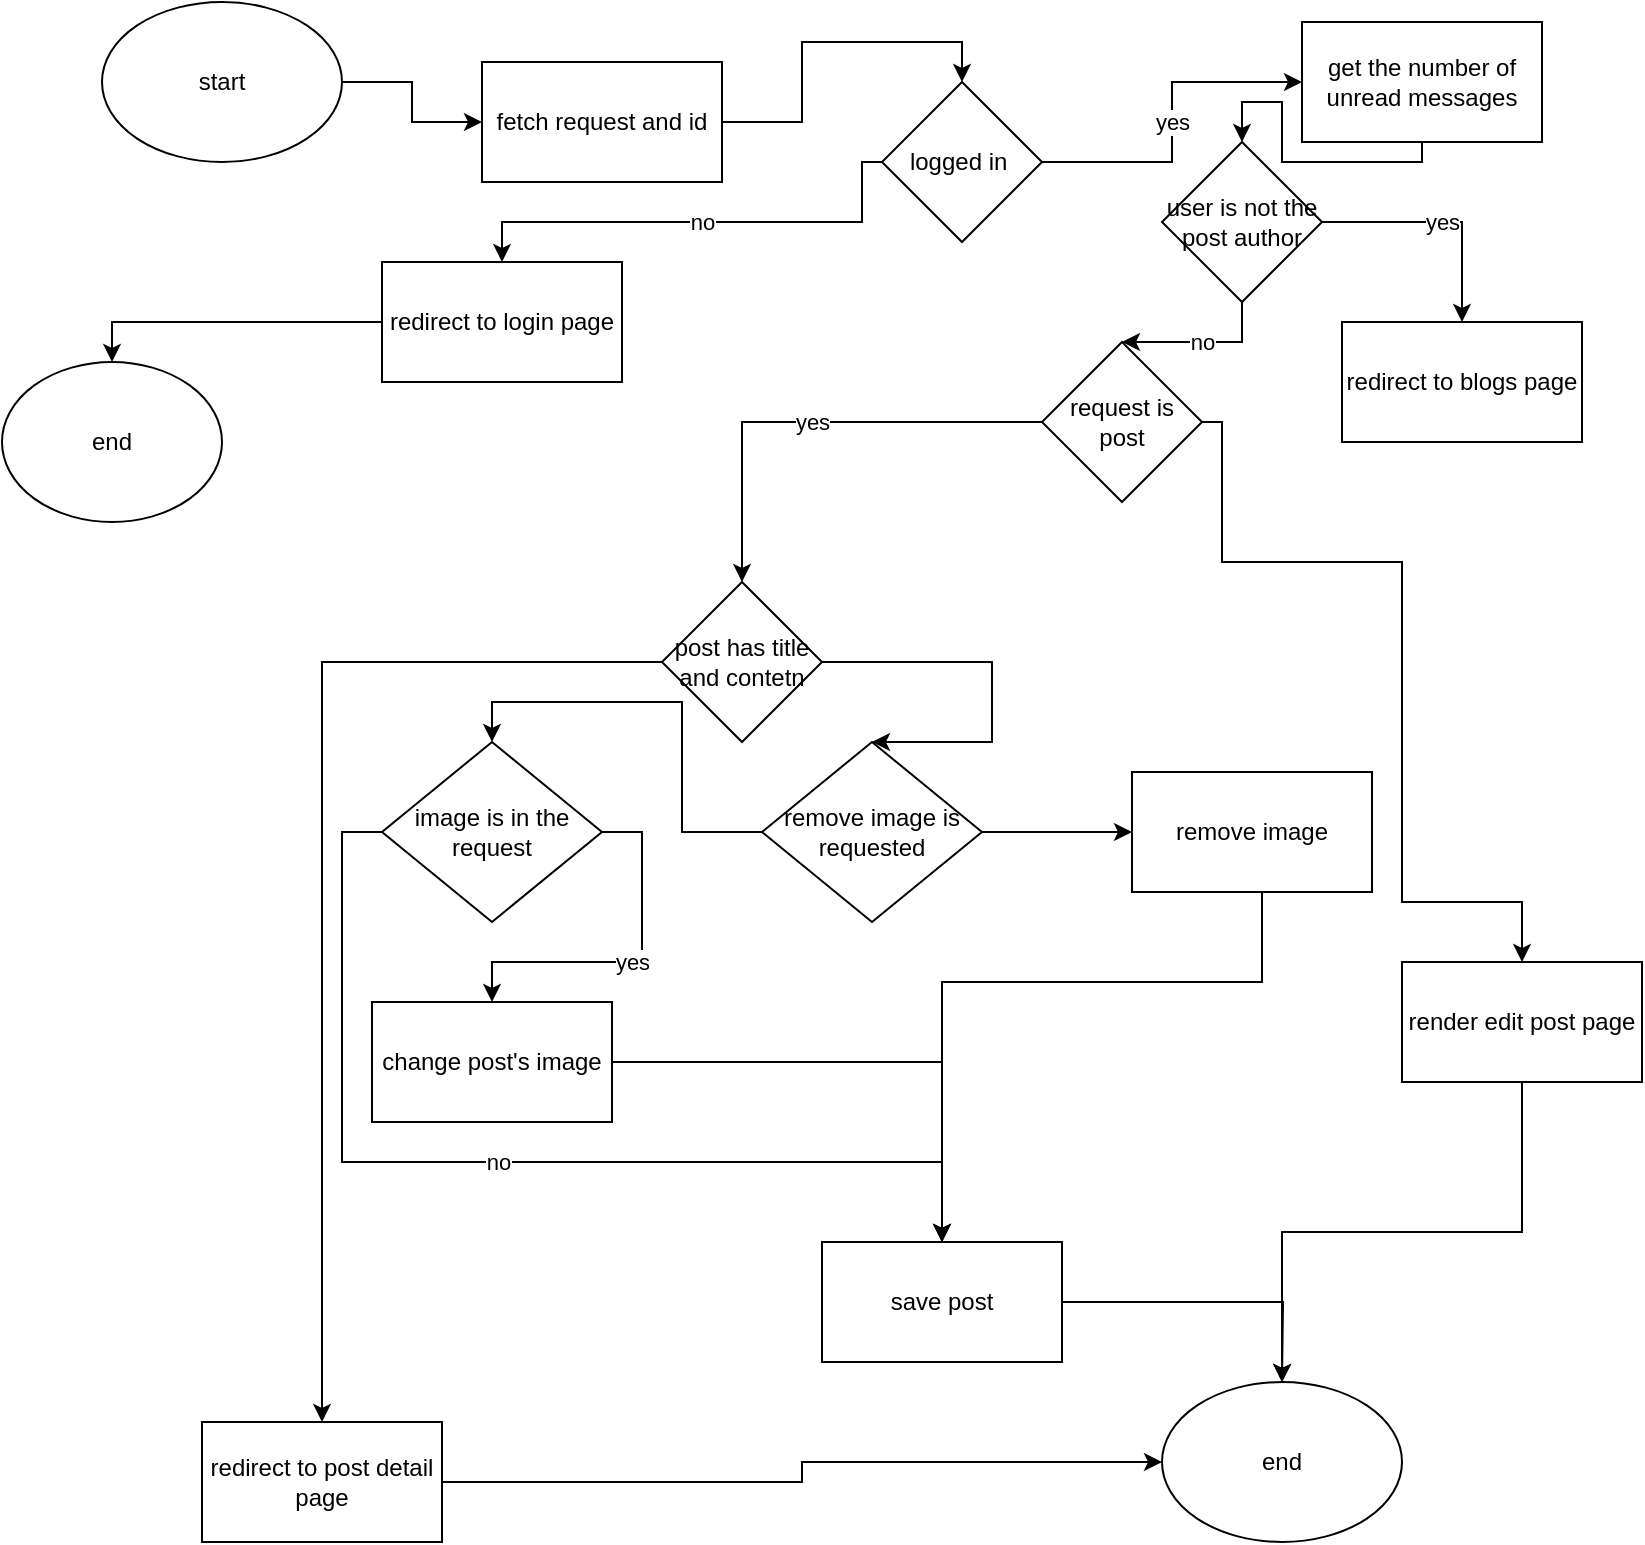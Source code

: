 <mxfile version="24.0.4" type="device">
  <diagram name="Page-1" id="pFKBm3lO-p7k9A1rdsKB">
    <mxGraphModel dx="1823" dy="866" grid="1" gridSize="10" guides="1" tooltips="1" connect="1" arrows="1" fold="1" page="1" pageScale="1" pageWidth="850" pageHeight="1100" math="0" shadow="0">
      <root>
        <mxCell id="0" />
        <mxCell id="1" parent="0" />
        <mxCell id="K1-594JRgutzTSdrBtt9-1" value="end" style="ellipse;whiteSpace=wrap;html=1;" vertex="1" parent="1">
          <mxGeometry x="590" y="710" width="120" height="80" as="geometry" />
        </mxCell>
        <mxCell id="K1-594JRgutzTSdrBtt9-4" style="edgeStyle=orthogonalEdgeStyle;rounded=0;orthogonalLoop=1;jettySize=auto;html=1;entryX=0;entryY=0.5;entryDx=0;entryDy=0;" edge="1" parent="1" source="K1-594JRgutzTSdrBtt9-2" target="K1-594JRgutzTSdrBtt9-3">
          <mxGeometry relative="1" as="geometry" />
        </mxCell>
        <mxCell id="K1-594JRgutzTSdrBtt9-2" value="start" style="ellipse;whiteSpace=wrap;html=1;" vertex="1" parent="1">
          <mxGeometry x="60" y="20" width="120" height="80" as="geometry" />
        </mxCell>
        <mxCell id="K1-594JRgutzTSdrBtt9-6" value="" style="edgeStyle=orthogonalEdgeStyle;rounded=0;orthogonalLoop=1;jettySize=auto;html=1;entryX=0.5;entryY=0;entryDx=0;entryDy=0;" edge="1" parent="1" source="K1-594JRgutzTSdrBtt9-3" target="K1-594JRgutzTSdrBtt9-5">
          <mxGeometry relative="1" as="geometry" />
        </mxCell>
        <mxCell id="K1-594JRgutzTSdrBtt9-3" value="fetch request and id" style="rounded=0;whiteSpace=wrap;html=1;" vertex="1" parent="1">
          <mxGeometry x="250" y="50" width="120" height="60" as="geometry" />
        </mxCell>
        <mxCell id="K1-594JRgutzTSdrBtt9-41" value="no" style="edgeStyle=orthogonalEdgeStyle;rounded=0;orthogonalLoop=1;jettySize=auto;html=1;exitX=0;exitY=0.5;exitDx=0;exitDy=0;" edge="1" parent="1" source="K1-594JRgutzTSdrBtt9-5" target="K1-594JRgutzTSdrBtt9-40">
          <mxGeometry relative="1" as="geometry">
            <Array as="points">
              <mxPoint x="440" y="100" />
              <mxPoint x="440" y="130" />
              <mxPoint x="260" y="130" />
            </Array>
          </mxGeometry>
        </mxCell>
        <mxCell id="K1-594JRgutzTSdrBtt9-45" value="yes" style="edgeStyle=orthogonalEdgeStyle;rounded=0;orthogonalLoop=1;jettySize=auto;html=1;entryX=0;entryY=0.5;entryDx=0;entryDy=0;" edge="1" parent="1" source="K1-594JRgutzTSdrBtt9-5" target="K1-594JRgutzTSdrBtt9-44">
          <mxGeometry relative="1" as="geometry" />
        </mxCell>
        <mxCell id="K1-594JRgutzTSdrBtt9-5" value="logged in&amp;nbsp;" style="rhombus;whiteSpace=wrap;html=1;rounded=0;" vertex="1" parent="1">
          <mxGeometry x="450" y="60" width="80" height="80" as="geometry" />
        </mxCell>
        <mxCell id="K1-594JRgutzTSdrBtt9-12" value="yes" style="edgeStyle=orthogonalEdgeStyle;rounded=0;orthogonalLoop=1;jettySize=auto;html=1;" edge="1" parent="1" source="K1-594JRgutzTSdrBtt9-9" target="K1-594JRgutzTSdrBtt9-11">
          <mxGeometry relative="1" as="geometry" />
        </mxCell>
        <mxCell id="K1-594JRgutzTSdrBtt9-14" value="no" style="edgeStyle=orthogonalEdgeStyle;rounded=0;orthogonalLoop=1;jettySize=auto;html=1;" edge="1" parent="1" source="K1-594JRgutzTSdrBtt9-9" target="K1-594JRgutzTSdrBtt9-13">
          <mxGeometry relative="1" as="geometry" />
        </mxCell>
        <mxCell id="K1-594JRgutzTSdrBtt9-9" value="user is not the post author" style="rhombus;whiteSpace=wrap;html=1;rounded=0;" vertex="1" parent="1">
          <mxGeometry x="590" y="90" width="80" height="80" as="geometry" />
        </mxCell>
        <mxCell id="K1-594JRgutzTSdrBtt9-11" value="redirect to blogs page" style="whiteSpace=wrap;html=1;rounded=0;" vertex="1" parent="1">
          <mxGeometry x="680" y="180" width="120" height="60" as="geometry" />
        </mxCell>
        <mxCell id="K1-594JRgutzTSdrBtt9-16" value="yes" style="edgeStyle=orthogonalEdgeStyle;rounded=0;orthogonalLoop=1;jettySize=auto;html=1;entryX=0.5;entryY=0;entryDx=0;entryDy=0;" edge="1" parent="1" source="K1-594JRgutzTSdrBtt9-13" target="K1-594JRgutzTSdrBtt9-15">
          <mxGeometry relative="1" as="geometry" />
        </mxCell>
        <mxCell id="K1-594JRgutzTSdrBtt9-36" value="" style="edgeStyle=orthogonalEdgeStyle;rounded=0;orthogonalLoop=1;jettySize=auto;html=1;entryX=0.5;entryY=0;entryDx=0;entryDy=0;" edge="1" parent="1" source="K1-594JRgutzTSdrBtt9-13" target="K1-594JRgutzTSdrBtt9-35">
          <mxGeometry relative="1" as="geometry">
            <Array as="points">
              <mxPoint x="620" y="230" />
              <mxPoint x="620" y="300" />
              <mxPoint x="710" y="300" />
              <mxPoint x="710" y="470" />
              <mxPoint x="770" y="470" />
            </Array>
          </mxGeometry>
        </mxCell>
        <mxCell id="K1-594JRgutzTSdrBtt9-13" value="request is post" style="rhombus;whiteSpace=wrap;html=1;rounded=0;" vertex="1" parent="1">
          <mxGeometry x="530" y="190" width="80" height="80" as="geometry" />
        </mxCell>
        <mxCell id="K1-594JRgutzTSdrBtt9-18" value="" style="edgeStyle=orthogonalEdgeStyle;rounded=0;orthogonalLoop=1;jettySize=auto;html=1;entryX=0.5;entryY=0;entryDx=0;entryDy=0;exitX=1;exitY=0.5;exitDx=0;exitDy=0;" edge="1" parent="1" source="K1-594JRgutzTSdrBtt9-15" target="K1-594JRgutzTSdrBtt9-17">
          <mxGeometry relative="1" as="geometry">
            <Array as="points">
              <mxPoint x="505" y="350" />
            </Array>
          </mxGeometry>
        </mxCell>
        <mxCell id="K1-594JRgutzTSdrBtt9-32" style="edgeStyle=orthogonalEdgeStyle;rounded=0;orthogonalLoop=1;jettySize=auto;html=1;" edge="1" parent="1" source="K1-594JRgutzTSdrBtt9-15" target="K1-594JRgutzTSdrBtt9-33">
          <mxGeometry relative="1" as="geometry">
            <mxPoint x="120" y="490" as="targetPoint" />
          </mxGeometry>
        </mxCell>
        <mxCell id="K1-594JRgutzTSdrBtt9-15" value="post has title and contetn" style="rhombus;whiteSpace=wrap;html=1;rounded=0;" vertex="1" parent="1">
          <mxGeometry x="340" y="310" width="80" height="80" as="geometry" />
        </mxCell>
        <mxCell id="K1-594JRgutzTSdrBtt9-20" value="" style="edgeStyle=orthogonalEdgeStyle;rounded=0;orthogonalLoop=1;jettySize=auto;html=1;" edge="1" parent="1" source="K1-594JRgutzTSdrBtt9-17" target="K1-594JRgutzTSdrBtt9-19">
          <mxGeometry relative="1" as="geometry" />
        </mxCell>
        <mxCell id="K1-594JRgutzTSdrBtt9-22" value="" style="edgeStyle=orthogonalEdgeStyle;rounded=0;orthogonalLoop=1;jettySize=auto;html=1;entryX=0.5;entryY=0;entryDx=0;entryDy=0;" edge="1" parent="1" source="K1-594JRgutzTSdrBtt9-17" target="K1-594JRgutzTSdrBtt9-21">
          <mxGeometry relative="1" as="geometry" />
        </mxCell>
        <mxCell id="K1-594JRgutzTSdrBtt9-17" value="remove image is requested" style="rhombus;whiteSpace=wrap;html=1;rounded=0;" vertex="1" parent="1">
          <mxGeometry x="390" y="390" width="110" height="90" as="geometry" />
        </mxCell>
        <mxCell id="K1-594JRgutzTSdrBtt9-27" style="edgeStyle=orthogonalEdgeStyle;rounded=0;orthogonalLoop=1;jettySize=auto;html=1;entryX=0.5;entryY=0;entryDx=0;entryDy=0;" edge="1" parent="1" source="K1-594JRgutzTSdrBtt9-19" target="K1-594JRgutzTSdrBtt9-25">
          <mxGeometry relative="1" as="geometry">
            <Array as="points">
              <mxPoint x="640" y="510" />
              <mxPoint x="480" y="510" />
            </Array>
          </mxGeometry>
        </mxCell>
        <mxCell id="K1-594JRgutzTSdrBtt9-19" value="remove image" style="whiteSpace=wrap;html=1;rounded=0;" vertex="1" parent="1">
          <mxGeometry x="575" y="405" width="120" height="60" as="geometry" />
        </mxCell>
        <mxCell id="K1-594JRgutzTSdrBtt9-24" value="yes" style="edgeStyle=orthogonalEdgeStyle;rounded=0;orthogonalLoop=1;jettySize=auto;html=1;exitX=1;exitY=0.5;exitDx=0;exitDy=0;" edge="1" parent="1" source="K1-594JRgutzTSdrBtt9-21" target="K1-594JRgutzTSdrBtt9-23">
          <mxGeometry relative="1" as="geometry" />
        </mxCell>
        <mxCell id="K1-594JRgutzTSdrBtt9-31" value="no" style="edgeStyle=orthogonalEdgeStyle;rounded=0;orthogonalLoop=1;jettySize=auto;html=1;exitX=0;exitY=0.5;exitDx=0;exitDy=0;entryX=0.5;entryY=0;entryDx=0;entryDy=0;" edge="1" parent="1" source="K1-594JRgutzTSdrBtt9-21" target="K1-594JRgutzTSdrBtt9-25">
          <mxGeometry relative="1" as="geometry">
            <Array as="points">
              <mxPoint x="180" y="435" />
              <mxPoint x="180" y="600" />
              <mxPoint x="480" y="600" />
            </Array>
          </mxGeometry>
        </mxCell>
        <mxCell id="K1-594JRgutzTSdrBtt9-21" value="image is in the request" style="rhombus;whiteSpace=wrap;html=1;rounded=0;" vertex="1" parent="1">
          <mxGeometry x="200" y="390" width="110" height="90" as="geometry" />
        </mxCell>
        <mxCell id="K1-594JRgutzTSdrBtt9-28" style="edgeStyle=orthogonalEdgeStyle;rounded=0;orthogonalLoop=1;jettySize=auto;html=1;" edge="1" parent="1" source="K1-594JRgutzTSdrBtt9-23" target="K1-594JRgutzTSdrBtt9-25">
          <mxGeometry relative="1" as="geometry" />
        </mxCell>
        <mxCell id="K1-594JRgutzTSdrBtt9-23" value="change post&#39;s image" style="whiteSpace=wrap;html=1;rounded=0;" vertex="1" parent="1">
          <mxGeometry x="195" y="520" width="120" height="60" as="geometry" />
        </mxCell>
        <mxCell id="K1-594JRgutzTSdrBtt9-38" style="edgeStyle=orthogonalEdgeStyle;rounded=0;orthogonalLoop=1;jettySize=auto;html=1;exitX=1;exitY=0.5;exitDx=0;exitDy=0;" edge="1" parent="1" source="K1-594JRgutzTSdrBtt9-25">
          <mxGeometry relative="1" as="geometry">
            <mxPoint x="650" y="710" as="targetPoint" />
          </mxGeometry>
        </mxCell>
        <mxCell id="K1-594JRgutzTSdrBtt9-25" value="save post" style="rounded=0;whiteSpace=wrap;html=1;" vertex="1" parent="1">
          <mxGeometry x="420" y="640" width="120" height="60" as="geometry" />
        </mxCell>
        <mxCell id="K1-594JRgutzTSdrBtt9-39" style="edgeStyle=orthogonalEdgeStyle;rounded=0;orthogonalLoop=1;jettySize=auto;html=1;exitX=1;exitY=0.5;exitDx=0;exitDy=0;" edge="1" parent="1" source="K1-594JRgutzTSdrBtt9-33" target="K1-594JRgutzTSdrBtt9-1">
          <mxGeometry relative="1" as="geometry" />
        </mxCell>
        <mxCell id="K1-594JRgutzTSdrBtt9-33" value="redirect to post detail page" style="rounded=0;whiteSpace=wrap;html=1;" vertex="1" parent="1">
          <mxGeometry x="110" y="730" width="120" height="60" as="geometry" />
        </mxCell>
        <mxCell id="K1-594JRgutzTSdrBtt9-37" style="edgeStyle=orthogonalEdgeStyle;rounded=0;orthogonalLoop=1;jettySize=auto;html=1;exitX=0.5;exitY=1;exitDx=0;exitDy=0;entryX=0.5;entryY=0;entryDx=0;entryDy=0;" edge="1" parent="1" source="K1-594JRgutzTSdrBtt9-35" target="K1-594JRgutzTSdrBtt9-1">
          <mxGeometry relative="1" as="geometry" />
        </mxCell>
        <mxCell id="K1-594JRgutzTSdrBtt9-35" value="render edit post page" style="whiteSpace=wrap;html=1;rounded=0;" vertex="1" parent="1">
          <mxGeometry x="710" y="500" width="120" height="60" as="geometry" />
        </mxCell>
        <mxCell id="K1-594JRgutzTSdrBtt9-43" value="" style="edgeStyle=orthogonalEdgeStyle;rounded=0;orthogonalLoop=1;jettySize=auto;html=1;entryX=0.5;entryY=0;entryDx=0;entryDy=0;" edge="1" parent="1" source="K1-594JRgutzTSdrBtt9-40" target="K1-594JRgutzTSdrBtt9-42">
          <mxGeometry relative="1" as="geometry" />
        </mxCell>
        <mxCell id="K1-594JRgutzTSdrBtt9-40" value="redirect to login page" style="whiteSpace=wrap;html=1;rounded=0;" vertex="1" parent="1">
          <mxGeometry x="200" y="150" width="120" height="60" as="geometry" />
        </mxCell>
        <mxCell id="K1-594JRgutzTSdrBtt9-42" value="end" style="ellipse;whiteSpace=wrap;html=1;rounded=0;" vertex="1" parent="1">
          <mxGeometry x="10" y="200" width="110" height="80" as="geometry" />
        </mxCell>
        <mxCell id="K1-594JRgutzTSdrBtt9-47" style="edgeStyle=orthogonalEdgeStyle;rounded=0;orthogonalLoop=1;jettySize=auto;html=1;exitX=0.5;exitY=1;exitDx=0;exitDy=0;entryX=0.5;entryY=0;entryDx=0;entryDy=0;" edge="1" parent="1" source="K1-594JRgutzTSdrBtt9-44" target="K1-594JRgutzTSdrBtt9-9">
          <mxGeometry relative="1" as="geometry">
            <Array as="points">
              <mxPoint x="720" y="100" />
              <mxPoint x="650" y="100" />
              <mxPoint x="650" y="70" />
              <mxPoint x="630" y="70" />
            </Array>
          </mxGeometry>
        </mxCell>
        <mxCell id="K1-594JRgutzTSdrBtt9-44" value="get the number of unread messages" style="rounded=0;whiteSpace=wrap;html=1;" vertex="1" parent="1">
          <mxGeometry x="660" y="30" width="120" height="60" as="geometry" />
        </mxCell>
      </root>
    </mxGraphModel>
  </diagram>
</mxfile>
